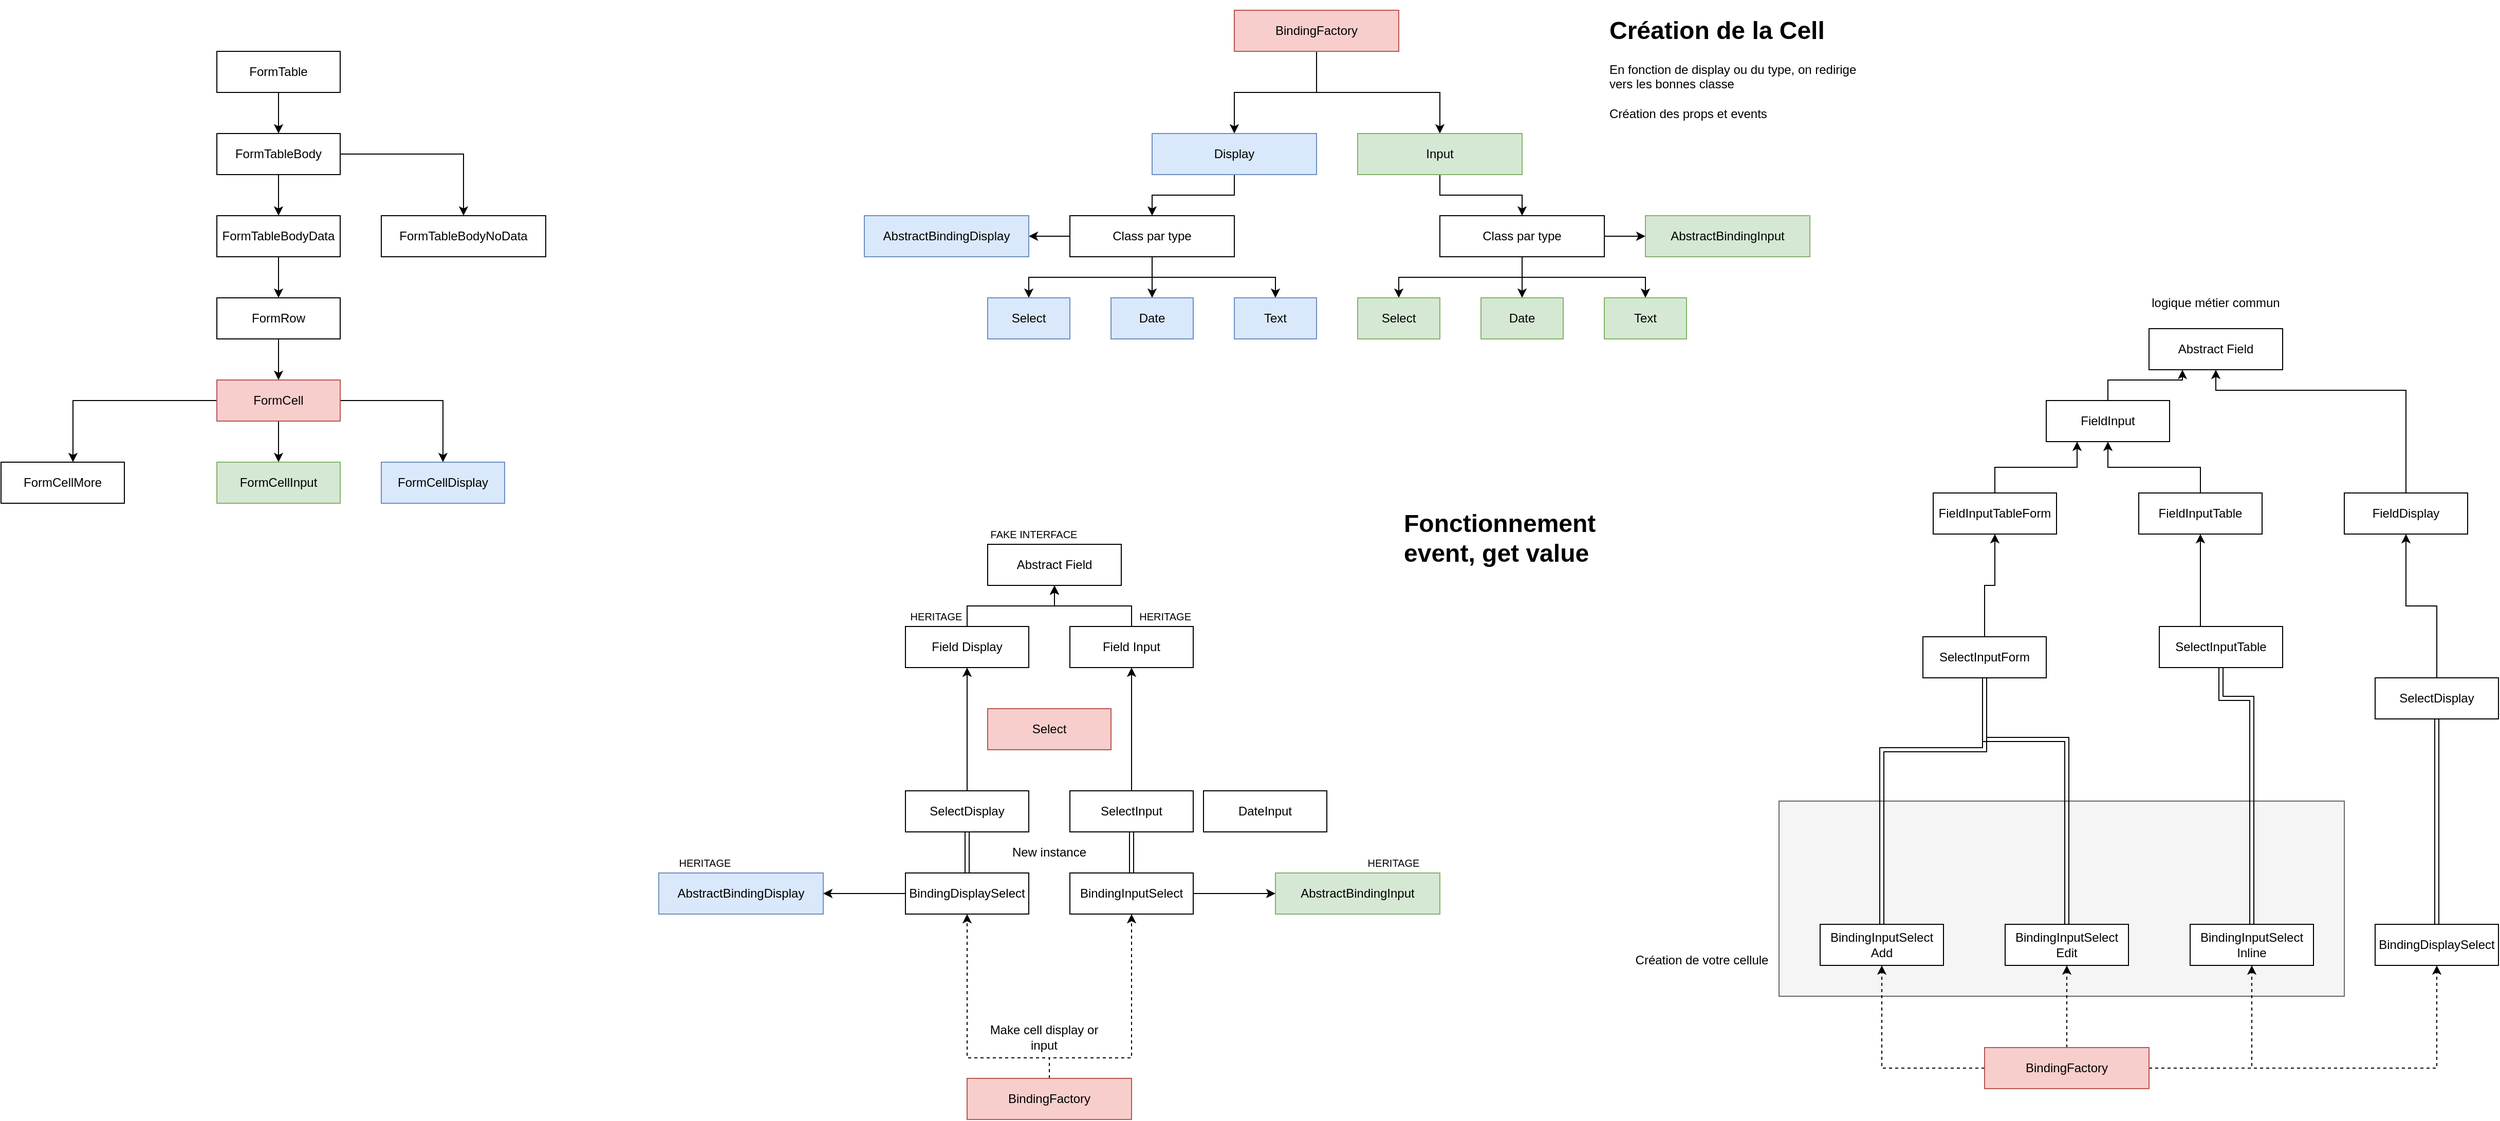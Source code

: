 <mxfile version="13.9.9" type="device"><diagram id="66-S4ef2ND8sCBWYg0hx" name="Page-1"><mxGraphModel dx="2817" dy="1176" grid="1" gridSize="10" guides="1" tooltips="1" connect="1" arrows="1" fold="1" page="1" pageScale="1" pageWidth="827" pageHeight="1169" math="0" shadow="0"><root><mxCell id="0"/><mxCell id="1" parent="0"/><mxCell id="GrBISPpxPViAoZhIrrKY-64" value="" style="rounded=0;whiteSpace=wrap;html=1;fillColor=#f5f5f5;strokeColor=#666666;fontColor=#333333;" parent="1" vertex="1"><mxGeometry x="1290" y="810" width="550" height="190" as="geometry"/></mxCell><mxCell id="HCMdYFc2pFIbwnnjgn5i-3" value="" style="edgeStyle=orthogonalEdgeStyle;rounded=0;orthogonalLoop=1;jettySize=auto;html=1;" parent="1" source="HCMdYFc2pFIbwnnjgn5i-1" target="HCMdYFc2pFIbwnnjgn5i-2" edge="1"><mxGeometry relative="1" as="geometry"/></mxCell><mxCell id="HCMdYFc2pFIbwnnjgn5i-1" value="FormTable" style="rounded=0;whiteSpace=wrap;html=1;" parent="1" vertex="1"><mxGeometry x="-230" y="80" width="120" height="40" as="geometry"/></mxCell><mxCell id="HCMdYFc2pFIbwnnjgn5i-5" value="" style="edgeStyle=orthogonalEdgeStyle;rounded=0;orthogonalLoop=1;jettySize=auto;html=1;" parent="1" source="HCMdYFc2pFIbwnnjgn5i-2" target="HCMdYFc2pFIbwnnjgn5i-4" edge="1"><mxGeometry relative="1" as="geometry"/></mxCell><mxCell id="HCMdYFc2pFIbwnnjgn5i-7" value="" style="edgeStyle=orthogonalEdgeStyle;rounded=0;orthogonalLoop=1;jettySize=auto;html=1;" parent="1" source="HCMdYFc2pFIbwnnjgn5i-2" target="HCMdYFc2pFIbwnnjgn5i-6" edge="1"><mxGeometry relative="1" as="geometry"/></mxCell><mxCell id="HCMdYFc2pFIbwnnjgn5i-2" value="FormTableBody" style="rounded=0;whiteSpace=wrap;html=1;" parent="1" vertex="1"><mxGeometry x="-230" y="160" width="120" height="40" as="geometry"/></mxCell><mxCell id="HCMdYFc2pFIbwnnjgn5i-9" value="" style="edgeStyle=orthogonalEdgeStyle;rounded=0;orthogonalLoop=1;jettySize=auto;html=1;" parent="1" source="HCMdYFc2pFIbwnnjgn5i-4" target="HCMdYFc2pFIbwnnjgn5i-8" edge="1"><mxGeometry relative="1" as="geometry"/></mxCell><mxCell id="HCMdYFc2pFIbwnnjgn5i-4" value="FormTableBodyData" style="rounded=0;whiteSpace=wrap;html=1;" parent="1" vertex="1"><mxGeometry x="-230" y="240" width="120" height="40" as="geometry"/></mxCell><mxCell id="HCMdYFc2pFIbwnnjgn5i-6" value="FormTableBodyNoData" style="rounded=0;whiteSpace=wrap;html=1;" parent="1" vertex="1"><mxGeometry x="-70" y="240" width="160" height="40" as="geometry"/></mxCell><mxCell id="HCMdYFc2pFIbwnnjgn5i-11" value="" style="edgeStyle=orthogonalEdgeStyle;rounded=0;orthogonalLoop=1;jettySize=auto;html=1;" parent="1" source="HCMdYFc2pFIbwnnjgn5i-8" target="HCMdYFc2pFIbwnnjgn5i-10" edge="1"><mxGeometry relative="1" as="geometry"/></mxCell><mxCell id="HCMdYFc2pFIbwnnjgn5i-8" value="FormRow" style="rounded=0;whiteSpace=wrap;html=1;" parent="1" vertex="1"><mxGeometry x="-230" y="320" width="120" height="40" as="geometry"/></mxCell><mxCell id="HCMdYFc2pFIbwnnjgn5i-13" value="" style="edgeStyle=orthogonalEdgeStyle;rounded=0;orthogonalLoop=1;jettySize=auto;html=1;" parent="1" source="HCMdYFc2pFIbwnnjgn5i-10" target="HCMdYFc2pFIbwnnjgn5i-12" edge="1"><mxGeometry relative="1" as="geometry"/></mxCell><mxCell id="HCMdYFc2pFIbwnnjgn5i-15" value="" style="edgeStyle=orthogonalEdgeStyle;rounded=0;orthogonalLoop=1;jettySize=auto;html=1;" parent="1" source="HCMdYFc2pFIbwnnjgn5i-10" target="HCMdYFc2pFIbwnnjgn5i-14" edge="1"><mxGeometry relative="1" as="geometry"/></mxCell><mxCell id="HCMdYFc2pFIbwnnjgn5i-17" value="" style="edgeStyle=orthogonalEdgeStyle;rounded=0;orthogonalLoop=1;jettySize=auto;html=1;exitX=0;exitY=0.5;exitDx=0;exitDy=0;" parent="1" source="HCMdYFc2pFIbwnnjgn5i-10" target="HCMdYFc2pFIbwnnjgn5i-16" edge="1"><mxGeometry relative="1" as="geometry"><Array as="points"><mxPoint x="-370" y="420"/></Array></mxGeometry></mxCell><mxCell id="HCMdYFc2pFIbwnnjgn5i-10" value="FormCell" style="rounded=0;whiteSpace=wrap;html=1;fillColor=#f8cecc;strokeColor=#b85450;" parent="1" vertex="1"><mxGeometry x="-230" y="400" width="120" height="40" as="geometry"/></mxCell><mxCell id="HCMdYFc2pFIbwnnjgn5i-12" value="FormCellInput" style="rounded=0;whiteSpace=wrap;html=1;fillColor=#d5e8d4;strokeColor=#82b366;" parent="1" vertex="1"><mxGeometry x="-230" y="480" width="120" height="40" as="geometry"/></mxCell><mxCell id="HCMdYFc2pFIbwnnjgn5i-14" value="FormCellDisplay" style="rounded=0;whiteSpace=wrap;html=1;fillColor=#dae8fc;strokeColor=#6c8ebf;" parent="1" vertex="1"><mxGeometry x="-70" y="480" width="120" height="40" as="geometry"/></mxCell><mxCell id="HCMdYFc2pFIbwnnjgn5i-16" value="FormCellMore" style="rounded=0;whiteSpace=wrap;html=1;" parent="1" vertex="1"><mxGeometry x="-440" y="480" width="120" height="40" as="geometry"/></mxCell><mxCell id="HCMdYFc2pFIbwnnjgn5i-20" value="" style="edgeStyle=orthogonalEdgeStyle;rounded=0;orthogonalLoop=1;jettySize=auto;html=1;" parent="1" source="HCMdYFc2pFIbwnnjgn5i-18" target="HCMdYFc2pFIbwnnjgn5i-19" edge="1"><mxGeometry relative="1" as="geometry"/></mxCell><mxCell id="HCMdYFc2pFIbwnnjgn5i-22" value="" style="edgeStyle=orthogonalEdgeStyle;rounded=0;orthogonalLoop=1;jettySize=auto;html=1;" parent="1" source="HCMdYFc2pFIbwnnjgn5i-18" target="HCMdYFc2pFIbwnnjgn5i-21" edge="1"><mxGeometry relative="1" as="geometry"/></mxCell><mxCell id="HCMdYFc2pFIbwnnjgn5i-18" value="BindingFactory" style="rounded=0;whiteSpace=wrap;html=1;fillColor=#f8cecc;strokeColor=#b85450;" parent="1" vertex="1"><mxGeometry x="760" y="40" width="160" height="40" as="geometry"/></mxCell><mxCell id="HCMdYFc2pFIbwnnjgn5i-24" value="" style="edgeStyle=orthogonalEdgeStyle;rounded=0;orthogonalLoop=1;jettySize=auto;html=1;" parent="1" source="HCMdYFc2pFIbwnnjgn5i-19" target="HCMdYFc2pFIbwnnjgn5i-23" edge="1"><mxGeometry relative="1" as="geometry"/></mxCell><mxCell id="HCMdYFc2pFIbwnnjgn5i-19" value="Display" style="rounded=0;whiteSpace=wrap;html=1;fillColor=#dae8fc;strokeColor=#6c8ebf;" parent="1" vertex="1"><mxGeometry x="680" y="160" width="160" height="40" as="geometry"/></mxCell><mxCell id="HCMdYFc2pFIbwnnjgn5i-26" value="" style="edgeStyle=orthogonalEdgeStyle;rounded=0;orthogonalLoop=1;jettySize=auto;html=1;" parent="1" source="HCMdYFc2pFIbwnnjgn5i-21" target="HCMdYFc2pFIbwnnjgn5i-25" edge="1"><mxGeometry relative="1" as="geometry"/></mxCell><mxCell id="HCMdYFc2pFIbwnnjgn5i-21" value="Input" style="rounded=0;whiteSpace=wrap;html=1;fillColor=#d5e8d4;strokeColor=#82b366;" parent="1" vertex="1"><mxGeometry x="880" y="160" width="160" height="40" as="geometry"/></mxCell><mxCell id="HCMdYFc2pFIbwnnjgn5i-28" value="" style="edgeStyle=orthogonalEdgeStyle;rounded=0;orthogonalLoop=1;jettySize=auto;html=1;" parent="1" source="HCMdYFc2pFIbwnnjgn5i-23" target="HCMdYFc2pFIbwnnjgn5i-27" edge="1"><mxGeometry relative="1" as="geometry"/></mxCell><mxCell id="HCMdYFc2pFIbwnnjgn5i-32" value="" style="edgeStyle=orthogonalEdgeStyle;rounded=0;orthogonalLoop=1;jettySize=auto;html=1;" parent="1" source="HCMdYFc2pFIbwnnjgn5i-23" target="HCMdYFc2pFIbwnnjgn5i-31" edge="1"><mxGeometry relative="1" as="geometry"/></mxCell><mxCell id="HCMdYFc2pFIbwnnjgn5i-36" style="edgeStyle=orthogonalEdgeStyle;rounded=0;orthogonalLoop=1;jettySize=auto;html=1;entryX=0.5;entryY=0;entryDx=0;entryDy=0;" parent="1" source="HCMdYFc2pFIbwnnjgn5i-23" target="HCMdYFc2pFIbwnnjgn5i-34" edge="1"><mxGeometry relative="1" as="geometry"/></mxCell><mxCell id="HCMdYFc2pFIbwnnjgn5i-37" style="edgeStyle=orthogonalEdgeStyle;rounded=0;orthogonalLoop=1;jettySize=auto;html=1;entryX=0.5;entryY=0;entryDx=0;entryDy=0;" parent="1" source="HCMdYFc2pFIbwnnjgn5i-23" target="HCMdYFc2pFIbwnnjgn5i-35" edge="1"><mxGeometry relative="1" as="geometry"/></mxCell><mxCell id="HCMdYFc2pFIbwnnjgn5i-23" value="Class par type" style="rounded=0;whiteSpace=wrap;html=1;" parent="1" vertex="1"><mxGeometry x="600" y="240" width="160" height="40" as="geometry"/></mxCell><mxCell id="HCMdYFc2pFIbwnnjgn5i-30" value="" style="edgeStyle=orthogonalEdgeStyle;rounded=0;orthogonalLoop=1;jettySize=auto;html=1;" parent="1" source="HCMdYFc2pFIbwnnjgn5i-25" target="HCMdYFc2pFIbwnnjgn5i-29" edge="1"><mxGeometry relative="1" as="geometry"/></mxCell><mxCell id="HCMdYFc2pFIbwnnjgn5i-39" value="" style="edgeStyle=orthogonalEdgeStyle;rounded=0;orthogonalLoop=1;jettySize=auto;html=1;" parent="1" source="HCMdYFc2pFIbwnnjgn5i-25" target="HCMdYFc2pFIbwnnjgn5i-38" edge="1"><mxGeometry relative="1" as="geometry"/></mxCell><mxCell id="HCMdYFc2pFIbwnnjgn5i-42" style="edgeStyle=orthogonalEdgeStyle;rounded=0;orthogonalLoop=1;jettySize=auto;html=1;entryX=0.5;entryY=0;entryDx=0;entryDy=0;" parent="1" source="HCMdYFc2pFIbwnnjgn5i-25" target="HCMdYFc2pFIbwnnjgn5i-40" edge="1"><mxGeometry relative="1" as="geometry"/></mxCell><mxCell id="HCMdYFc2pFIbwnnjgn5i-43" style="edgeStyle=orthogonalEdgeStyle;rounded=0;orthogonalLoop=1;jettySize=auto;html=1;" parent="1" source="HCMdYFc2pFIbwnnjgn5i-25" target="HCMdYFc2pFIbwnnjgn5i-41" edge="1"><mxGeometry relative="1" as="geometry"><Array as="points"><mxPoint x="1040" y="300"/><mxPoint x="1160" y="300"/></Array></mxGeometry></mxCell><mxCell id="HCMdYFc2pFIbwnnjgn5i-25" value="Class par type" style="rounded=0;whiteSpace=wrap;html=1;" parent="1" vertex="1"><mxGeometry x="960" y="240" width="160" height="40" as="geometry"/></mxCell><mxCell id="HCMdYFc2pFIbwnnjgn5i-27" value="AbstractBindingDisplay" style="rounded=0;whiteSpace=wrap;html=1;fillColor=#dae8fc;strokeColor=#6c8ebf;" parent="1" vertex="1"><mxGeometry x="400" y="240" width="160" height="40" as="geometry"/></mxCell><mxCell id="HCMdYFc2pFIbwnnjgn5i-29" value="AbstractBindingInput" style="rounded=0;whiteSpace=wrap;html=1;fillColor=#d5e8d4;strokeColor=#82b366;" parent="1" vertex="1"><mxGeometry x="1160" y="240" width="160" height="40" as="geometry"/></mxCell><mxCell id="HCMdYFc2pFIbwnnjgn5i-31" value="Select" style="rounded=0;whiteSpace=wrap;html=1;fillColor=#dae8fc;strokeColor=#6c8ebf;" parent="1" vertex="1"><mxGeometry x="520" y="320" width="80" height="40" as="geometry"/></mxCell><mxCell id="HCMdYFc2pFIbwnnjgn5i-34" value="Date" style="rounded=0;whiteSpace=wrap;html=1;fillColor=#dae8fc;strokeColor=#6c8ebf;" parent="1" vertex="1"><mxGeometry x="640" y="320" width="80" height="40" as="geometry"/></mxCell><mxCell id="HCMdYFc2pFIbwnnjgn5i-35" value="Text" style="rounded=0;whiteSpace=wrap;html=1;fillColor=#dae8fc;strokeColor=#6c8ebf;" parent="1" vertex="1"><mxGeometry x="760" y="320" width="80" height="40" as="geometry"/></mxCell><mxCell id="HCMdYFc2pFIbwnnjgn5i-38" value="Select" style="rounded=0;whiteSpace=wrap;html=1;fillColor=#d5e8d4;strokeColor=#82b366;" parent="1" vertex="1"><mxGeometry x="880" y="320" width="80" height="40" as="geometry"/></mxCell><mxCell id="HCMdYFc2pFIbwnnjgn5i-40" value="Date" style="rounded=0;whiteSpace=wrap;html=1;fillColor=#d5e8d4;strokeColor=#82b366;" parent="1" vertex="1"><mxGeometry x="1000" y="320" width="80" height="40" as="geometry"/></mxCell><mxCell id="HCMdYFc2pFIbwnnjgn5i-41" value="Text" style="rounded=0;whiteSpace=wrap;html=1;fillColor=#d5e8d4;strokeColor=#82b366;" parent="1" vertex="1"><mxGeometry x="1120" y="320" width="80" height="40" as="geometry"/></mxCell><mxCell id="HCMdYFc2pFIbwnnjgn5i-44" value="&lt;h1&gt;Création de la Cell&lt;/h1&gt;&lt;p&gt;En fonction de display ou du type, on redirige vers les bonnes classe&lt;br&gt;&lt;br&gt;Création des props et events&lt;/p&gt;" style="text;html=1;strokeColor=none;fillColor=none;spacing=5;spacingTop=-20;whiteSpace=wrap;overflow=hidden;rounded=0;" parent="1" vertex="1"><mxGeometry x="1120" y="40" width="260" height="150" as="geometry"/></mxCell><mxCell id="GrBISPpxPViAoZhIrrKY-2" value="Abstract Field" style="rounded=0;whiteSpace=wrap;html=1;" parent="1" vertex="1"><mxGeometry x="520" y="560" width="130" height="40" as="geometry"/></mxCell><mxCell id="GrBISPpxPViAoZhIrrKY-51" style="edgeStyle=orthogonalEdgeStyle;rounded=0;orthogonalLoop=1;jettySize=auto;html=1;entryX=0.5;entryY=1;entryDx=0;entryDy=0;" parent="1" source="GrBISPpxPViAoZhIrrKY-4" target="GrBISPpxPViAoZhIrrKY-2" edge="1"><mxGeometry relative="1" as="geometry"/></mxCell><mxCell id="GrBISPpxPViAoZhIrrKY-4" value="Field Display" style="rounded=0;whiteSpace=wrap;html=1;" parent="1" vertex="1"><mxGeometry x="440" y="640" width="120" height="40" as="geometry"/></mxCell><mxCell id="GrBISPpxPViAoZhIrrKY-52" style="edgeStyle=orthogonalEdgeStyle;rounded=0;orthogonalLoop=1;jettySize=auto;html=1;entryX=0.5;entryY=1;entryDx=0;entryDy=0;" parent="1" source="GrBISPpxPViAoZhIrrKY-7" target="GrBISPpxPViAoZhIrrKY-2" edge="1"><mxGeometry relative="1" as="geometry"/></mxCell><mxCell id="GrBISPpxPViAoZhIrrKY-7" value="Field Input" style="rounded=0;whiteSpace=wrap;html=1;" parent="1" vertex="1"><mxGeometry x="600" y="640" width="120" height="40" as="geometry"/></mxCell><mxCell id="GrBISPpxPViAoZhIrrKY-9" value="AbstractBindingDisplay" style="rounded=0;whiteSpace=wrap;html=1;fillColor=#dae8fc;strokeColor=#6c8ebf;" parent="1" vertex="1"><mxGeometry x="200" y="880" width="160" height="40" as="geometry"/></mxCell><mxCell id="GrBISPpxPViAoZhIrrKY-10" value="AbstractBindingInput" style="rounded=0;whiteSpace=wrap;html=1;fillColor=#d5e8d4;strokeColor=#82b366;" parent="1" vertex="1"><mxGeometry x="800" y="880" width="160" height="40" as="geometry"/></mxCell><mxCell id="GrBISPpxPViAoZhIrrKY-11" value="Select" style="rounded=0;whiteSpace=wrap;html=1;fillColor=#f8cecc;strokeColor=#b85450;" parent="1" vertex="1"><mxGeometry x="520" y="720" width="120" height="40" as="geometry"/></mxCell><mxCell id="GrBISPpxPViAoZhIrrKY-15" style="edgeStyle=orthogonalEdgeStyle;rounded=0;orthogonalLoop=1;jettySize=auto;html=1;entryX=1;entryY=0.5;entryDx=0;entryDy=0;" parent="1" source="GrBISPpxPViAoZhIrrKY-14" target="GrBISPpxPViAoZhIrrKY-9" edge="1"><mxGeometry relative="1" as="geometry"/></mxCell><mxCell id="GrBISPpxPViAoZhIrrKY-22" style="edgeStyle=orthogonalEdgeStyle;rounded=0;orthogonalLoop=1;jettySize=auto;html=1;entryX=0.5;entryY=1;entryDx=0;entryDy=0;shape=link;" parent="1" source="GrBISPpxPViAoZhIrrKY-14" target="GrBISPpxPViAoZhIrrKY-19" edge="1"><mxGeometry relative="1" as="geometry"/></mxCell><mxCell id="GrBISPpxPViAoZhIrrKY-14" value="BindingDisplaySelect" style="rounded=0;whiteSpace=wrap;html=1;" parent="1" vertex="1"><mxGeometry x="440" y="880" width="120" height="40" as="geometry"/></mxCell><mxCell id="GrBISPpxPViAoZhIrrKY-18" style="edgeStyle=orthogonalEdgeStyle;rounded=0;orthogonalLoop=1;jettySize=auto;html=1;entryX=0;entryY=0.5;entryDx=0;entryDy=0;" parent="1" source="GrBISPpxPViAoZhIrrKY-16" target="GrBISPpxPViAoZhIrrKY-10" edge="1"><mxGeometry relative="1" as="geometry"/></mxCell><mxCell id="GrBISPpxPViAoZhIrrKY-21" style="edgeStyle=orthogonalEdgeStyle;rounded=0;orthogonalLoop=1;jettySize=auto;html=1;entryX=0.5;entryY=1;entryDx=0;entryDy=0;shape=link;" parent="1" source="GrBISPpxPViAoZhIrrKY-16" target="GrBISPpxPViAoZhIrrKY-20" edge="1"><mxGeometry relative="1" as="geometry"/></mxCell><mxCell id="GrBISPpxPViAoZhIrrKY-16" value="BindingInputSelect" style="rounded=0;whiteSpace=wrap;html=1;" parent="1" vertex="1"><mxGeometry x="600" y="880" width="120" height="40" as="geometry"/></mxCell><mxCell id="GrBISPpxPViAoZhIrrKY-17" style="edgeStyle=orthogonalEdgeStyle;rounded=0;orthogonalLoop=1;jettySize=auto;html=1;exitX=0.5;exitY=1;exitDx=0;exitDy=0;" parent="1" source="GrBISPpxPViAoZhIrrKY-16" target="GrBISPpxPViAoZhIrrKY-16" edge="1"><mxGeometry relative="1" as="geometry"/></mxCell><mxCell id="GrBISPpxPViAoZhIrrKY-50" style="edgeStyle=orthogonalEdgeStyle;rounded=0;orthogonalLoop=1;jettySize=auto;html=1;" parent="1" source="GrBISPpxPViAoZhIrrKY-19" target="GrBISPpxPViAoZhIrrKY-4" edge="1"><mxGeometry relative="1" as="geometry"/></mxCell><mxCell id="GrBISPpxPViAoZhIrrKY-19" value="SelectDisplay" style="rounded=0;whiteSpace=wrap;html=1;" parent="1" vertex="1"><mxGeometry x="440" y="800" width="120" height="40" as="geometry"/></mxCell><mxCell id="GrBISPpxPViAoZhIrrKY-49" style="edgeStyle=orthogonalEdgeStyle;rounded=0;orthogonalLoop=1;jettySize=auto;html=1;entryX=0.5;entryY=1;entryDx=0;entryDy=0;" parent="1" source="GrBISPpxPViAoZhIrrKY-20" target="GrBISPpxPViAoZhIrrKY-7" edge="1"><mxGeometry relative="1" as="geometry"/></mxCell><mxCell id="GrBISPpxPViAoZhIrrKY-20" value="SelectInput" style="rounded=0;whiteSpace=wrap;html=1;" parent="1" vertex="1"><mxGeometry x="600" y="800" width="120" height="40" as="geometry"/></mxCell><mxCell id="GrBISPpxPViAoZhIrrKY-29" style="edgeStyle=orthogonalEdgeStyle;rounded=0;orthogonalLoop=1;jettySize=auto;html=1;entryX=0.5;entryY=1;entryDx=0;entryDy=0;dashed=1;" parent="1" source="GrBISPpxPViAoZhIrrKY-28" target="GrBISPpxPViAoZhIrrKY-16" edge="1"><mxGeometry relative="1" as="geometry"><Array as="points"><mxPoint x="580" y="1060"/><mxPoint x="660" y="1060"/></Array></mxGeometry></mxCell><mxCell id="GrBISPpxPViAoZhIrrKY-30" style="edgeStyle=orthogonalEdgeStyle;rounded=0;orthogonalLoop=1;jettySize=auto;html=1;entryX=0.5;entryY=1;entryDx=0;entryDy=0;dashed=1;" parent="1" source="GrBISPpxPViAoZhIrrKY-28" target="GrBISPpxPViAoZhIrrKY-14" edge="1"><mxGeometry relative="1" as="geometry"><Array as="points"><mxPoint x="580" y="1060"/><mxPoint x="500" y="1060"/></Array></mxGeometry></mxCell><mxCell id="GrBISPpxPViAoZhIrrKY-28" value="BindingFactory" style="rounded=0;whiteSpace=wrap;html=1;fillColor=#f8cecc;strokeColor=#b85450;" parent="1" vertex="1"><mxGeometry x="500" y="1080" width="160" height="40" as="geometry"/></mxCell><mxCell id="GrBISPpxPViAoZhIrrKY-32" value="Make cell display or input" style="text;html=1;strokeColor=none;fillColor=none;align=center;verticalAlign=middle;whiteSpace=wrap;rounded=0;" parent="1" vertex="1"><mxGeometry x="510" y="1020" width="130" height="40" as="geometry"/></mxCell><mxCell id="GrBISPpxPViAoZhIrrKY-33" value="&lt;span style=&quot;font-size: 10px&quot;&gt;HERITAGE&lt;/span&gt;" style="text;html=1;strokeColor=none;fillColor=none;align=center;verticalAlign=middle;whiteSpace=wrap;rounded=0;" parent="1" vertex="1"><mxGeometry x="200" y="860" width="90" height="20" as="geometry"/></mxCell><mxCell id="GrBISPpxPViAoZhIrrKY-35" value="&lt;span style=&quot;font-size: 10px&quot;&gt;HERITAGE&lt;/span&gt;" style="text;html=1;strokeColor=none;fillColor=none;align=center;verticalAlign=middle;whiteSpace=wrap;rounded=0;" parent="1" vertex="1"><mxGeometry x="870" y="860" width="90" height="20" as="geometry"/></mxCell><mxCell id="GrBISPpxPViAoZhIrrKY-38" value="&lt;font style=&quot;font-size: 10px&quot;&gt;HERITAGE&lt;/font&gt;" style="text;html=1;strokeColor=none;fillColor=none;align=center;verticalAlign=middle;whiteSpace=wrap;rounded=0;" parent="1" vertex="1"><mxGeometry x="440" y="620" width="60" height="20" as="geometry"/></mxCell><mxCell id="GrBISPpxPViAoZhIrrKY-39" value="&lt;font style=&quot;font-size: 10px&quot;&gt;FAKE INTERFACE&lt;/font&gt;" style="text;html=1;strokeColor=none;fillColor=none;align=center;verticalAlign=middle;whiteSpace=wrap;rounded=0;" parent="1" vertex="1"><mxGeometry x="520" y="540" width="90" height="20" as="geometry"/></mxCell><mxCell id="GrBISPpxPViAoZhIrrKY-40" value="&lt;font style=&quot;font-size: 10px&quot;&gt;HERITAGE&lt;/font&gt;" style="text;html=1;strokeColor=none;fillColor=none;align=right;verticalAlign=middle;whiteSpace=wrap;rounded=0;" parent="1" vertex="1"><mxGeometry x="660" y="620" width="60" height="20" as="geometry"/></mxCell><mxCell id="GrBISPpxPViAoZhIrrKY-46" value="New instance" style="text;html=1;strokeColor=none;fillColor=none;align=center;verticalAlign=middle;whiteSpace=wrap;rounded=0;" parent="1" vertex="1"><mxGeometry x="535" y="850" width="90" height="20" as="geometry"/></mxCell><mxCell id="GrBISPpxPViAoZhIrrKY-53" value="BindingInputSelect Edit" style="rounded=0;whiteSpace=wrap;html=1;" parent="1" vertex="1"><mxGeometry x="1510" y="930" width="120" height="40" as="geometry"/></mxCell><mxCell id="GrBISPpxPViAoZhIrrKY-54" value="BindingInputSelect Add" style="rounded=0;whiteSpace=wrap;html=1;" parent="1" vertex="1"><mxGeometry x="1330" y="930" width="120" height="40" as="geometry"/></mxCell><mxCell id="GrBISPpxPViAoZhIrrKY-71" style="edgeStyle=orthogonalEdgeStyle;shape=link;rounded=0;orthogonalLoop=1;jettySize=auto;html=1;entryX=0.5;entryY=1;entryDx=0;entryDy=0;" parent="1" source="GrBISPpxPViAoZhIrrKY-55" target="GrBISPpxPViAoZhIrrKY-65" edge="1"><mxGeometry relative="1" as="geometry"><Array as="points"><mxPoint x="1750" y="710"/><mxPoint x="1720" y="710"/></Array></mxGeometry></mxCell><mxCell id="GrBISPpxPViAoZhIrrKY-55" value="BindingInputSelect Inline" style="rounded=0;whiteSpace=wrap;html=1;" parent="1" vertex="1"><mxGeometry x="1690" y="930" width="120" height="40" as="geometry"/></mxCell><mxCell id="GrBISPpxPViAoZhIrrKY-58" style="edgeStyle=orthogonalEdgeStyle;rounded=0;orthogonalLoop=1;jettySize=auto;html=1;entryX=0.5;entryY=1;entryDx=0;entryDy=0;dashed=1;" parent="1" source="GrBISPpxPViAoZhIrrKY-57" target="GrBISPpxPViAoZhIrrKY-54" edge="1"><mxGeometry relative="1" as="geometry"/></mxCell><mxCell id="GrBISPpxPViAoZhIrrKY-59" style="edgeStyle=orthogonalEdgeStyle;rounded=0;orthogonalLoop=1;jettySize=auto;html=1;entryX=0.5;entryY=1;entryDx=0;entryDy=0;dashed=1;" parent="1" source="GrBISPpxPViAoZhIrrKY-57" target="GrBISPpxPViAoZhIrrKY-53" edge="1"><mxGeometry relative="1" as="geometry"/></mxCell><mxCell id="GrBISPpxPViAoZhIrrKY-60" style="edgeStyle=orthogonalEdgeStyle;rounded=0;orthogonalLoop=1;jettySize=auto;html=1;entryX=0.5;entryY=1;entryDx=0;entryDy=0;dashed=1;" parent="1" source="GrBISPpxPViAoZhIrrKY-57" target="GrBISPpxPViAoZhIrrKY-55" edge="1"><mxGeometry relative="1" as="geometry"><Array as="points"><mxPoint x="1750" y="1070"/></Array></mxGeometry></mxCell><mxCell id="GrBISPpxPViAoZhIrrKY-63" style="edgeStyle=orthogonalEdgeStyle;rounded=0;orthogonalLoop=1;jettySize=auto;html=1;entryX=0.5;entryY=1;entryDx=0;entryDy=0;dashed=1;" parent="1" source="GrBISPpxPViAoZhIrrKY-57" target="GrBISPpxPViAoZhIrrKY-62" edge="1"><mxGeometry relative="1" as="geometry"/></mxCell><mxCell id="GrBISPpxPViAoZhIrrKY-57" value="BindingFactory" style="rounded=0;whiteSpace=wrap;html=1;fillColor=#f8cecc;strokeColor=#b85450;" parent="1" vertex="1"><mxGeometry x="1490" y="1050" width="160" height="40" as="geometry"/></mxCell><mxCell id="GrBISPpxPViAoZhIrrKY-67" style="edgeStyle=orthogonalEdgeStyle;rounded=0;orthogonalLoop=1;jettySize=auto;html=1;entryX=0.5;entryY=1;entryDx=0;entryDy=0;shape=link;" parent="1" source="GrBISPpxPViAoZhIrrKY-62" target="GrBISPpxPViAoZhIrrKY-66" edge="1"><mxGeometry relative="1" as="geometry"/></mxCell><mxCell id="GrBISPpxPViAoZhIrrKY-62" value="BindingDisplaySelect" style="rounded=0;whiteSpace=wrap;html=1;" parent="1" vertex="1"><mxGeometry x="1870" y="930" width="120" height="40" as="geometry"/></mxCell><mxCell id="xxqI69ujMGNh95sNPsH4-5" style="edgeStyle=orthogonalEdgeStyle;rounded=0;orthogonalLoop=1;jettySize=auto;html=1;entryX=0.5;entryY=1;entryDx=0;entryDy=0;" edge="1" parent="1" source="GrBISPpxPViAoZhIrrKY-65" target="xxqI69ujMGNh95sNPsH4-2"><mxGeometry relative="1" as="geometry"><Array as="points"><mxPoint x="1700" y="550"/></Array></mxGeometry></mxCell><mxCell id="GrBISPpxPViAoZhIrrKY-65" value="SelectInputTable" style="rounded=0;whiteSpace=wrap;html=1;" parent="1" vertex="1"><mxGeometry x="1660" y="640" width="120" height="40" as="geometry"/></mxCell><mxCell id="xxqI69ujMGNh95sNPsH4-4" style="edgeStyle=orthogonalEdgeStyle;rounded=0;orthogonalLoop=1;jettySize=auto;html=1;entryX=0.5;entryY=1;entryDx=0;entryDy=0;" edge="1" parent="1" source="GrBISPpxPViAoZhIrrKY-66" target="xxqI69ujMGNh95sNPsH4-1"><mxGeometry relative="1" as="geometry"/></mxCell><mxCell id="GrBISPpxPViAoZhIrrKY-66" value="SelectDisplay" style="rounded=0;whiteSpace=wrap;html=1;" parent="1" vertex="1"><mxGeometry x="1870" y="690" width="120" height="40" as="geometry"/></mxCell><mxCell id="AZhUvMu7NuciBEwTsfRH-2" value="Abstract Field" style="rounded=0;whiteSpace=wrap;html=1;" parent="1" vertex="1"><mxGeometry x="1650" y="350" width="130" height="40" as="geometry"/></mxCell><mxCell id="AZhUvMu7NuciBEwTsfRH-5" value="&lt;h1&gt;Fonctionnement event, get value&lt;/h1&gt;&lt;p&gt;&lt;br&gt;&lt;/p&gt;" style="text;html=1;strokeColor=none;fillColor=none;spacing=5;spacingTop=-20;whiteSpace=wrap;overflow=hidden;rounded=0;" parent="1" vertex="1"><mxGeometry x="920" y="520" width="220" height="70" as="geometry"/></mxCell><mxCell id="AZhUvMu7NuciBEwTsfRH-6" value="DateInput" style="rounded=0;whiteSpace=wrap;html=1;" parent="1" vertex="1"><mxGeometry x="730" y="800" width="120" height="40" as="geometry"/></mxCell><mxCell id="AZhUvMu7NuciBEwTsfRH-7" value="Création de votre cellule" style="text;html=1;strokeColor=none;fillColor=none;align=center;verticalAlign=middle;whiteSpace=wrap;rounded=0;" parent="1" vertex="1"><mxGeometry x="1140" y="940" width="150" height="50" as="geometry"/></mxCell><mxCell id="AZhUvMu7NuciBEwTsfRH-9" value="logique métier commun" style="text;html=1;strokeColor=none;fillColor=none;align=center;verticalAlign=middle;whiteSpace=wrap;rounded=0;" parent="1" vertex="1"><mxGeometry x="1640" y="300" width="150" height="50" as="geometry"/></mxCell><mxCell id="xxqI69ujMGNh95sNPsH4-16" style="edgeStyle=orthogonalEdgeStyle;rounded=0;orthogonalLoop=1;jettySize=auto;html=1;entryX=0.5;entryY=1;entryDx=0;entryDy=0;" edge="1" parent="1" source="xxqI69ujMGNh95sNPsH4-1" target="AZhUvMu7NuciBEwTsfRH-2"><mxGeometry relative="1" as="geometry"><Array as="points"><mxPoint x="1900" y="410"/><mxPoint x="1715" y="410"/></Array></mxGeometry></mxCell><mxCell id="xxqI69ujMGNh95sNPsH4-1" value="FieldDisplay" style="rounded=0;whiteSpace=wrap;html=1;" vertex="1" parent="1"><mxGeometry x="1840" y="510" width="120" height="40" as="geometry"/></mxCell><mxCell id="xxqI69ujMGNh95sNPsH4-14" style="edgeStyle=orthogonalEdgeStyle;rounded=0;orthogonalLoop=1;jettySize=auto;html=1;entryX=0.5;entryY=1;entryDx=0;entryDy=0;" edge="1" parent="1" source="xxqI69ujMGNh95sNPsH4-2" target="xxqI69ujMGNh95sNPsH4-13"><mxGeometry relative="1" as="geometry"/></mxCell><mxCell id="xxqI69ujMGNh95sNPsH4-2" value="FieldInputTable" style="rounded=0;whiteSpace=wrap;html=1;" vertex="1" parent="1"><mxGeometry x="1640" y="510" width="120" height="40" as="geometry"/></mxCell><mxCell id="xxqI69ujMGNh95sNPsH4-15" style="edgeStyle=orthogonalEdgeStyle;rounded=0;orthogonalLoop=1;jettySize=auto;html=1;entryX=0.25;entryY=1;entryDx=0;entryDy=0;" edge="1" parent="1" source="xxqI69ujMGNh95sNPsH4-6" target="xxqI69ujMGNh95sNPsH4-13"><mxGeometry relative="1" as="geometry"/></mxCell><mxCell id="xxqI69ujMGNh95sNPsH4-6" value="FieldInputTableForm" style="rounded=0;whiteSpace=wrap;html=1;" vertex="1" parent="1"><mxGeometry x="1440" y="510" width="120" height="40" as="geometry"/></mxCell><mxCell id="xxqI69ujMGNh95sNPsH4-12" style="edgeStyle=orthogonalEdgeStyle;rounded=0;orthogonalLoop=1;jettySize=auto;html=1;entryX=0.5;entryY=1;entryDx=0;entryDy=0;" edge="1" parent="1" source="xxqI69ujMGNh95sNPsH4-7" target="xxqI69ujMGNh95sNPsH4-6"><mxGeometry relative="1" as="geometry"/></mxCell><mxCell id="xxqI69ujMGNh95sNPsH4-7" value="SelectInputForm" style="rounded=0;whiteSpace=wrap;html=1;" vertex="1" parent="1"><mxGeometry x="1430" y="650" width="120" height="40" as="geometry"/></mxCell><mxCell id="xxqI69ujMGNh95sNPsH4-9" style="edgeStyle=orthogonalEdgeStyle;shape=link;rounded=0;orthogonalLoop=1;jettySize=auto;html=1;entryX=0.5;entryY=1;entryDx=0;entryDy=0;exitX=0.5;exitY=0;exitDx=0;exitDy=0;" edge="1" parent="1" source="GrBISPpxPViAoZhIrrKY-53" target="xxqI69ujMGNh95sNPsH4-7"><mxGeometry relative="1" as="geometry"><Array as="points"><mxPoint x="1570" y="750"/><mxPoint x="1490" y="750"/></Array><mxPoint x="1590" y="970" as="sourcePoint"/><mxPoint x="1620" y="700" as="targetPoint"/></mxGeometry></mxCell><mxCell id="xxqI69ujMGNh95sNPsH4-11" style="edgeStyle=orthogonalEdgeStyle;shape=link;rounded=0;orthogonalLoop=1;jettySize=auto;html=1;exitX=0.5;exitY=0;exitDx=0;exitDy=0;" edge="1" parent="1" source="GrBISPpxPViAoZhIrrKY-54"><mxGeometry relative="1" as="geometry"><Array as="points"><mxPoint x="1390" y="760"/><mxPoint x="1490" y="760"/></Array><mxPoint x="1580" y="940" as="sourcePoint"/><mxPoint x="1490" y="690" as="targetPoint"/></mxGeometry></mxCell><mxCell id="xxqI69ujMGNh95sNPsH4-17" style="edgeStyle=orthogonalEdgeStyle;rounded=0;orthogonalLoop=1;jettySize=auto;html=1;entryX=0.25;entryY=1;entryDx=0;entryDy=0;" edge="1" parent="1" source="xxqI69ujMGNh95sNPsH4-13" target="AZhUvMu7NuciBEwTsfRH-2"><mxGeometry relative="1" as="geometry"/></mxCell><mxCell id="xxqI69ujMGNh95sNPsH4-13" value="FieldInput" style="rounded=0;whiteSpace=wrap;html=1;" vertex="1" parent="1"><mxGeometry x="1550" y="420" width="120" height="40" as="geometry"/></mxCell></root></mxGraphModel></diagram></mxfile>